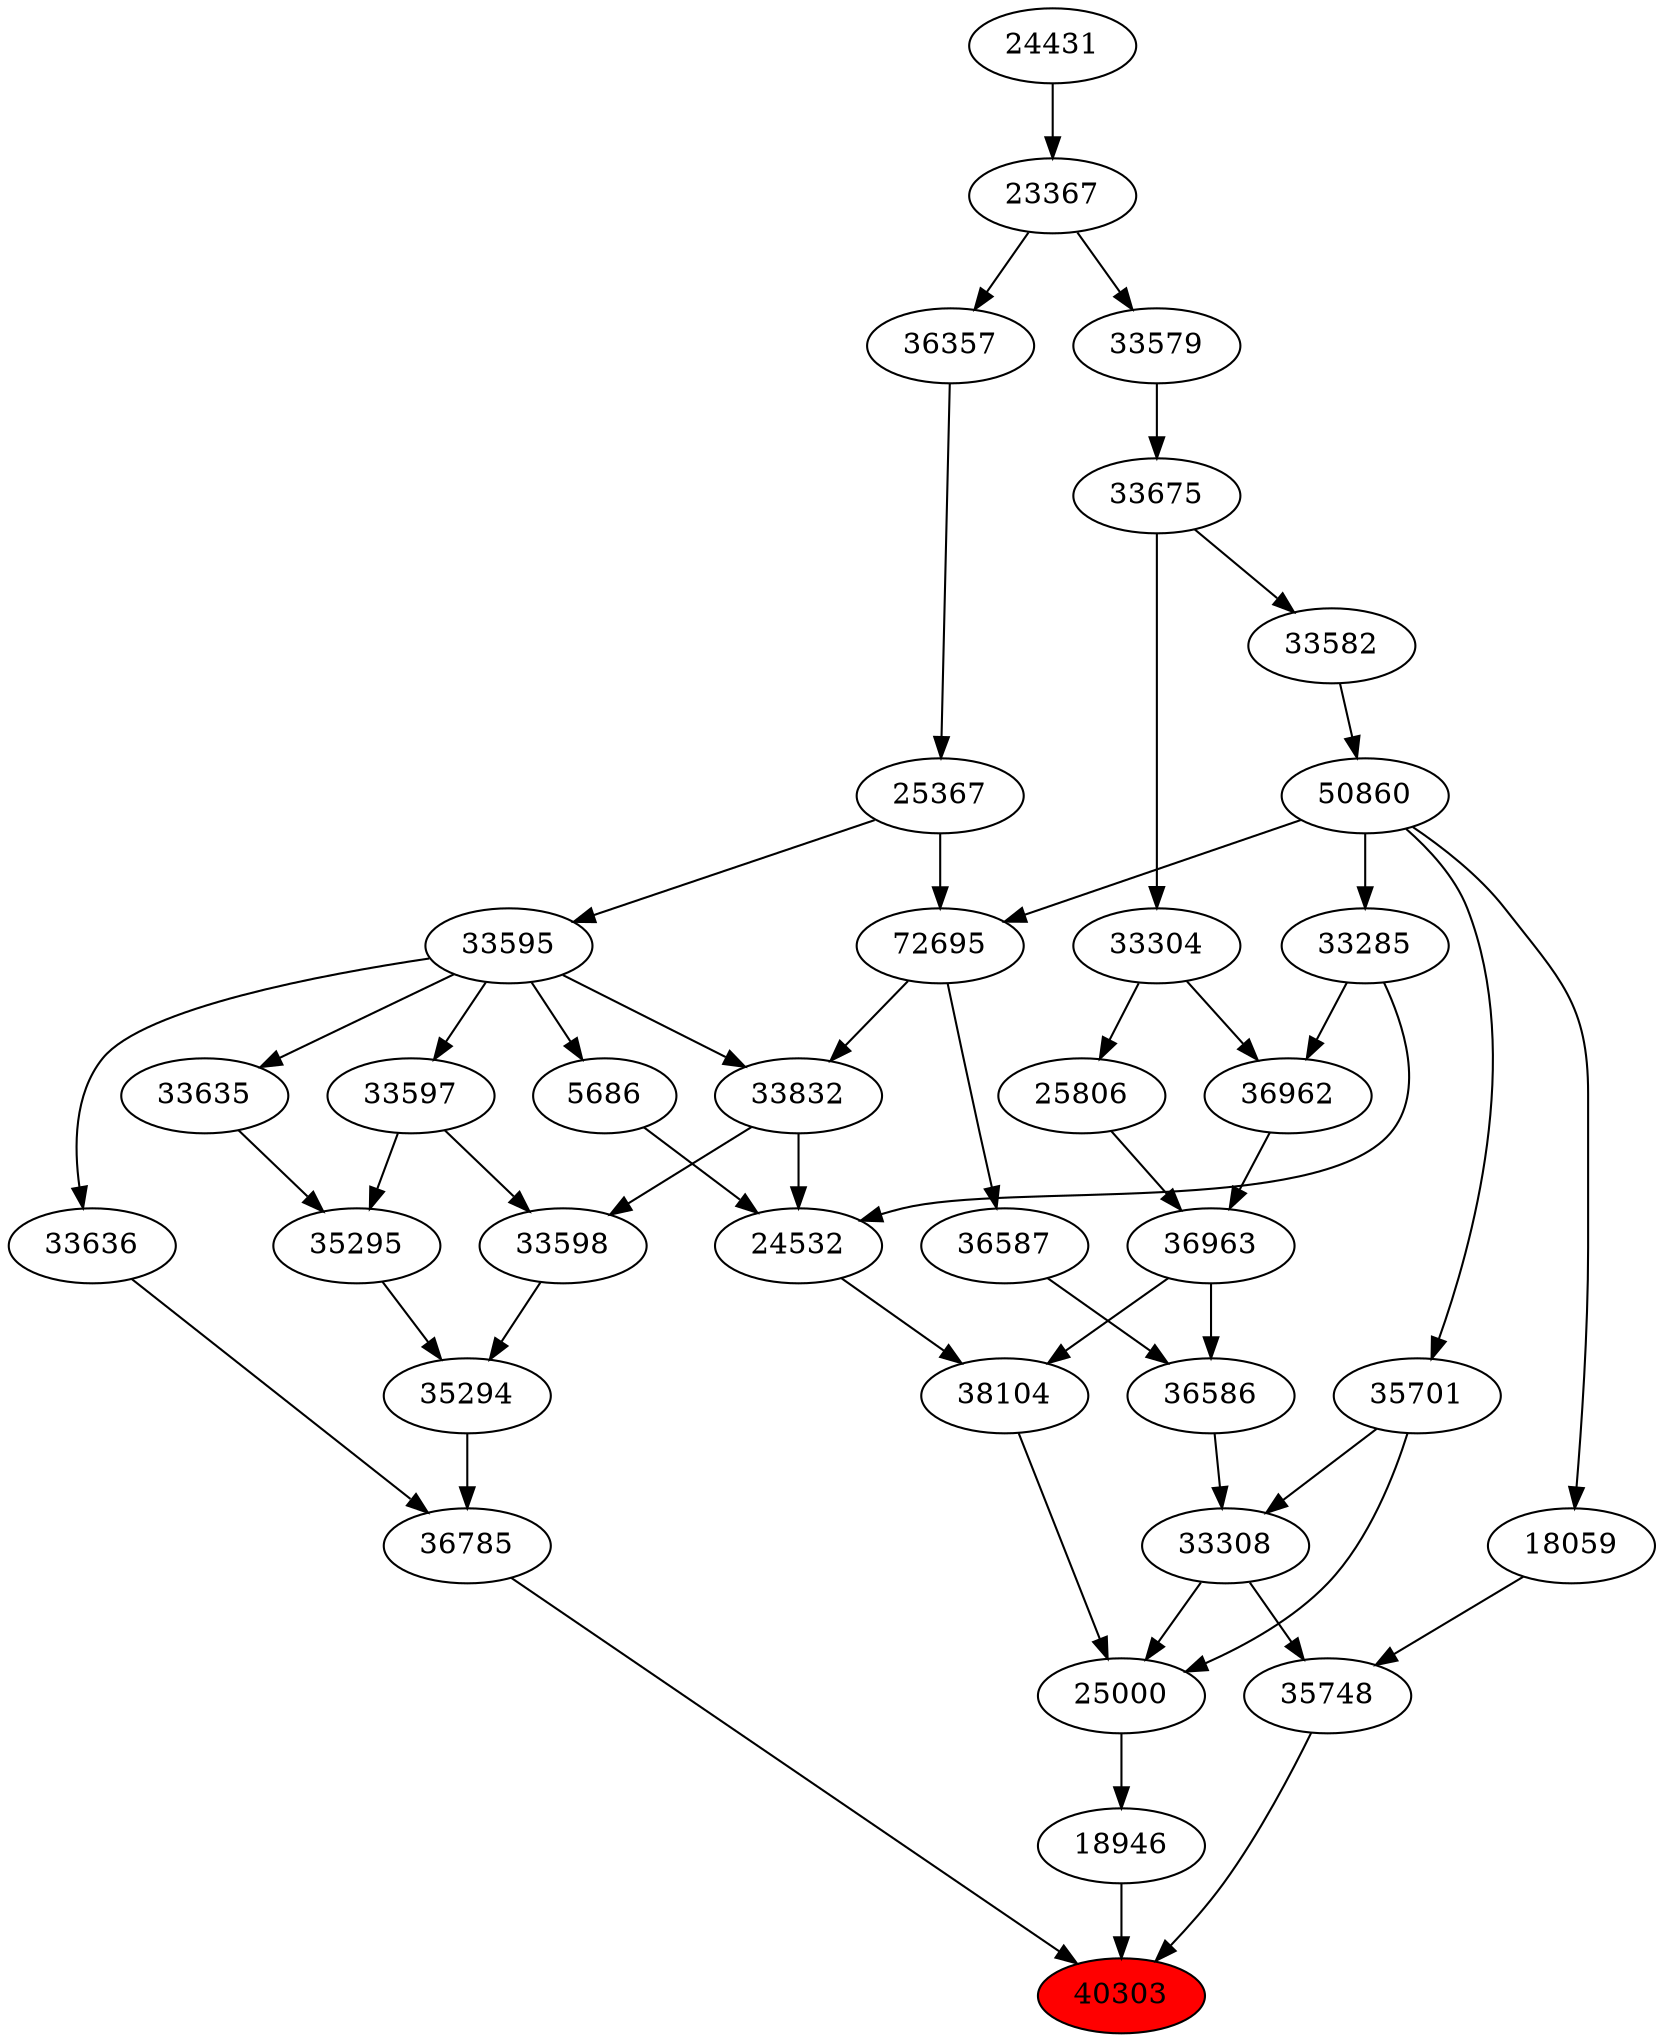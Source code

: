 strict digraph{ 
40303 [label="40303" fillcolor=red style=filled]
36785 -> 40303
18946 -> 40303
35748 -> 40303
36785 [label="36785"]
35294 -> 36785
33636 -> 36785
18946 [label="18946"]
25000 -> 18946
35748 [label="35748"]
33308 -> 35748
18059 -> 35748
35294 [label="35294"]
33598 -> 35294
35295 -> 35294
33636 [label="33636"]
33595 -> 33636
25000 [label="25000"]
33308 -> 25000
38104 -> 25000
35701 -> 25000
33308 [label="33308"]
36586 -> 33308
35701 -> 33308
18059 [label="18059"]
50860 -> 18059
33598 [label="33598"]
33597 -> 33598
33832 -> 33598
35295 [label="35295"]
33635 -> 35295
33597 -> 35295
33595 [label="33595"]
25367 -> 33595
38104 [label="38104"]
24532 -> 38104
36963 -> 38104
35701 [label="35701"]
50860 -> 35701
36586 [label="36586"]
36587 -> 36586
36963 -> 36586
50860 [label="50860"]
33582 -> 50860
33597 [label="33597"]
33595 -> 33597
33832 [label="33832"]
72695 -> 33832
33595 -> 33832
33635 [label="33635"]
33595 -> 33635
25367 [label="25367"]
36357 -> 25367
24532 [label="24532"]
33285 -> 24532
5686 -> 24532
33832 -> 24532
36963 [label="36963"]
36962 -> 36963
25806 -> 36963
36587 [label="36587"]
72695 -> 36587
33582 [label="33582"]
33675 -> 33582
72695 [label="72695"]
50860 -> 72695
25367 -> 72695
36357 [label="36357"]
23367 -> 36357
33285 [label="33285"]
50860 -> 33285
5686 [label="5686"]
33595 -> 5686
36962 [label="36962"]
33285 -> 36962
33304 -> 36962
25806 [label="25806"]
33304 -> 25806
33675 [label="33675"]
33579 -> 33675
23367 [label="23367"]
24431 -> 23367
33304 [label="33304"]
33675 -> 33304
33579 [label="33579"]
23367 -> 33579
24431 [label="24431"]
}